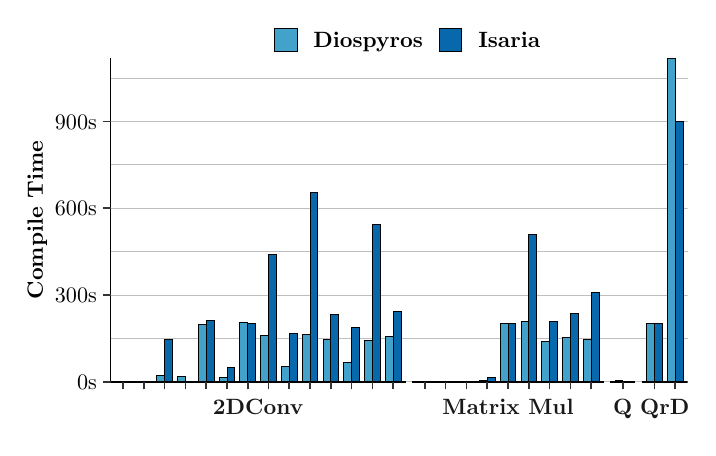 % Created by tikzDevice version 0.12.5 on 2023-09-07 14:11:56
% !TEX encoding = UTF-8 Unicode
\begin{tikzpicture}[x=1pt,y=1pt]
\definecolor{fillColor}{RGB}{255,255,255}
\path[use as bounding box,fill=fillColor,fill opacity=0.00] (0,0) rectangle (238.49,144.54);
\begin{scope}
\path[clip] (  0.00,  0.00) rectangle (238.49,144.54);
\definecolor{drawColor}{RGB}{255,255,255}
\definecolor{fillColor}{RGB}{255,255,255}

\path[draw=drawColor,line width= 0.6pt,line join=round,line cap=round,fill=fillColor] (  0.00,  0.00) rectangle (238.49,144.54);
\end{scope}
\begin{scope}
\path[clip] ( 29.93, 16.58) rectangle (238.49,133.51);
\definecolor{drawColor}{RGB}{190,190,190}

\path[draw=drawColor,line width= 0.4pt,line join=round,line cap=round] ( 29.93, 16.58) -- (447.05, 16.58);

\path[draw=drawColor,line width= 0.0pt,line join=round,line cap=round] ( 29.93, 32.25) -- (447.05, 32.25);

\path[draw=drawColor,line width= 0.4pt,line join=round,line cap=round] ( 29.93, 47.92) -- (447.05, 47.92);

\path[draw=drawColor,line width= 0.0pt,line join=round,line cap=round] ( 29.93, 63.59) -- (447.05, 63.59);

\path[draw=drawColor,line width= 0.4pt,line join=round,line cap=round] ( 29.93, 79.26) -- (447.05, 79.26);

\path[draw=drawColor,line width= 0.0pt,line join=round,line cap=round] ( 29.93, 94.93) -- (447.05, 94.93);

\path[draw=drawColor,line width= 0.4pt,line join=round,line cap=round] ( 29.93,110.60) -- (447.05,110.60);

\path[draw=drawColor,line width= 0.0pt,line join=round,line cap=round] ( 29.93,126.27) -- (447.05,126.27);
\end{scope}
\begin{scope}
\path[clip] ( 29.93, 16.58) rectangle (136.61,133.51);
\definecolor{drawColor}{RGB}{0,0,0}
\definecolor{fillColor}{RGB}{67,162,202}

\path[draw=drawColor,line width= 0.3pt,fill=fillColor] ( 31.62, 16.58) rectangle ( 34.44, 16.61);
\definecolor{fillColor}{RGB}{8,104,172}

\path[draw=drawColor,line width= 0.3pt,fill=fillColor] ( 34.44, 16.58) rectangle ( 37.25, 16.58);
\definecolor{fillColor}{RGB}{67,162,202}

\path[draw=drawColor,line width= 0.3pt,fill=fillColor] ( 39.13, 16.58) rectangle ( 41.95, 16.86);
\definecolor{fillColor}{RGB}{8,104,172}

\path[draw=drawColor,line width= 0.3pt,fill=fillColor] ( 41.95, 16.58) rectangle ( 44.77, 16.58);
\definecolor{fillColor}{RGB}{67,162,202}

\path[draw=drawColor,line width= 0.3pt,fill=fillColor] ( 46.64, 16.58) rectangle ( 49.46, 18.87);
\definecolor{fillColor}{RGB}{8,104,172}

\path[draw=drawColor,line width= 0.3pt,fill=fillColor] ( 49.46, 16.58) rectangle ( 52.28, 31.92);
\definecolor{fillColor}{RGB}{67,162,202}

\path[draw=drawColor,line width= 0.3pt,fill=fillColor] ( 54.16, 16.58) rectangle ( 56.97, 18.46);
\definecolor{fillColor}{RGB}{8,104,172}

\path[draw=drawColor,line width= 0.3pt,fill=fillColor] ( 56.97, 16.58) rectangle ( 59.79, 16.58);
\definecolor{fillColor}{RGB}{67,162,202}

\path[draw=drawColor,line width= 0.3pt,fill=fillColor] ( 61.67, 16.58) rectangle ( 64.49, 37.44);
\definecolor{fillColor}{RGB}{8,104,172}

\path[draw=drawColor,line width= 0.3pt,fill=fillColor] ( 64.49, 16.58) rectangle ( 67.30, 38.79);
\definecolor{fillColor}{RGB}{67,162,202}

\path[draw=drawColor,line width= 0.3pt,fill=fillColor] ( 69.18, 16.58) rectangle ( 72.00, 18.19);
\definecolor{fillColor}{RGB}{8,104,172}

\path[draw=drawColor,line width= 0.3pt,fill=fillColor] ( 72.00, 16.58) rectangle ( 74.82, 21.87);
\definecolor{fillColor}{RGB}{67,162,202}

\path[draw=drawColor,line width= 0.3pt,fill=fillColor] ( 76.69, 16.58) rectangle ( 79.51, 38.04);
\definecolor{fillColor}{RGB}{8,104,172}

\path[draw=drawColor,line width= 0.3pt,fill=fillColor] ( 79.51, 16.58) rectangle ( 82.33, 37.75);
\definecolor{fillColor}{RGB}{67,162,202}

\path[draw=drawColor,line width= 0.3pt,fill=fillColor] ( 84.21, 16.58) rectangle ( 87.02, 33.47);
\definecolor{fillColor}{RGB}{8,104,172}

\path[draw=drawColor,line width= 0.3pt,fill=fillColor] ( 87.02, 16.58) rectangle ( 89.84, 62.73);
\definecolor{fillColor}{RGB}{67,162,202}

\path[draw=drawColor,line width= 0.3pt,fill=fillColor] ( 91.72, 16.58) rectangle ( 94.54, 22.14);
\definecolor{fillColor}{RGB}{8,104,172}

\path[draw=drawColor,line width= 0.3pt,fill=fillColor] ( 94.54, 16.58) rectangle ( 97.35, 34.11);
\definecolor{fillColor}{RGB}{67,162,202}

\path[draw=drawColor,line width= 0.3pt,fill=fillColor] ( 99.23, 16.58) rectangle (102.05, 33.66);
\definecolor{fillColor}{RGB}{8,104,172}

\path[draw=drawColor,line width= 0.3pt,fill=fillColor] (102.05, 16.58) rectangle (104.87, 84.87);
\definecolor{fillColor}{RGB}{67,162,202}

\path[draw=drawColor,line width= 0.3pt,fill=fillColor] (106.74, 16.58) rectangle (109.56, 31.88);
\definecolor{fillColor}{RGB}{8,104,172}

\path[draw=drawColor,line width= 0.3pt,fill=fillColor] (109.56, 16.58) rectangle (112.38, 40.93);
\definecolor{fillColor}{RGB}{67,162,202}

\path[draw=drawColor,line width= 0.3pt,fill=fillColor] (114.26, 16.58) rectangle (117.07, 23.41);
\definecolor{fillColor}{RGB}{8,104,172}

\path[draw=drawColor,line width= 0.3pt,fill=fillColor] (117.07, 16.58) rectangle (119.89, 36.16);
\definecolor{fillColor}{RGB}{67,162,202}

\path[draw=drawColor,line width= 0.3pt,fill=fillColor] (121.77, 16.58) rectangle (124.59, 31.51);
\definecolor{fillColor}{RGB}{8,104,172}

\path[draw=drawColor,line width= 0.3pt,fill=fillColor] (124.59, 16.58) rectangle (127.40, 73.62);
\definecolor{fillColor}{RGB}{67,162,202}

\path[draw=drawColor,line width= 0.3pt,fill=fillColor] (129.28, 16.58) rectangle (132.10, 32.80);
\definecolor{fillColor}{RGB}{8,104,172}

\path[draw=drawColor,line width= 0.3pt,fill=fillColor] (132.10, 16.58) rectangle (134.92, 41.91);
\end{scope}
\begin{scope}
\path[clip] (139.02, 16.58) rectangle (208.13,133.51);
\definecolor{drawColor}{RGB}{0,0,0}
\definecolor{fillColor}{RGB}{67,162,202}

\path[draw=drawColor,line width= 0.3pt,fill=fillColor] (140.71, 16.58) rectangle (143.52, 16.58);
\definecolor{fillColor}{RGB}{8,104,172}

\path[draw=drawColor,line width= 0.3pt,fill=fillColor] (143.52, 16.58) rectangle (146.34, 16.58);
\definecolor{fillColor}{RGB}{67,162,202}

\path[draw=drawColor,line width= 0.3pt,fill=fillColor] (148.22, 16.58) rectangle (151.04, 16.59);
\definecolor{fillColor}{RGB}{8,104,172}

\path[draw=drawColor,line width= 0.3pt,fill=fillColor] (151.04, 16.58) rectangle (153.85, 16.58);
\definecolor{fillColor}{RGB}{67,162,202}

\path[draw=drawColor,line width= 0.3pt,fill=fillColor] (155.73, 16.58) rectangle (158.55, 16.62);
\definecolor{fillColor}{RGB}{8,104,172}

\path[draw=drawColor,line width= 0.3pt,fill=fillColor] (158.55, 16.58) rectangle (161.36, 16.58);
\definecolor{fillColor}{RGB}{67,162,202}

\path[draw=drawColor,line width= 0.3pt,fill=fillColor] (163.24, 16.58) rectangle (166.06, 16.91);
\definecolor{fillColor}{RGB}{8,104,172}

\path[draw=drawColor,line width= 0.3pt,fill=fillColor] (166.06, 16.58) rectangle (168.88, 18.14);
\definecolor{fillColor}{RGB}{67,162,202}

\path[draw=drawColor,line width= 0.3pt,fill=fillColor] (170.76, 16.58) rectangle (173.57, 37.52);
\definecolor{fillColor}{RGB}{8,104,172}

\path[draw=drawColor,line width= 0.3pt,fill=fillColor] (173.57, 16.58) rectangle (176.39, 37.72);
\definecolor{fillColor}{RGB}{67,162,202}

\path[draw=drawColor,line width= 0.3pt,fill=fillColor] (178.27, 16.58) rectangle (181.09, 38.52);
\definecolor{fillColor}{RGB}{8,104,172}

\path[draw=drawColor,line width= 0.3pt,fill=fillColor] (181.09, 16.58) rectangle (183.90, 69.95);
\definecolor{fillColor}{RGB}{67,162,202}

\path[draw=drawColor,line width= 0.3pt,fill=fillColor] (185.78, 16.58) rectangle (188.60, 31.07);
\definecolor{fillColor}{RGB}{8,104,172}

\path[draw=drawColor,line width= 0.3pt,fill=fillColor] (188.60, 16.58) rectangle (191.41, 38.24);
\definecolor{fillColor}{RGB}{67,162,202}

\path[draw=drawColor,line width= 0.3pt,fill=fillColor] (193.29, 16.58) rectangle (196.11, 32.48);
\definecolor{fillColor}{RGB}{8,104,172}

\path[draw=drawColor,line width= 0.3pt,fill=fillColor] (196.11, 16.58) rectangle (198.93, 41.44);
\definecolor{fillColor}{RGB}{67,162,202}

\path[draw=drawColor,line width= 0.3pt,fill=fillColor] (200.81, 16.58) rectangle (203.62, 31.95);
\definecolor{fillColor}{RGB}{8,104,172}

\path[draw=drawColor,line width= 0.3pt,fill=fillColor] (203.62, 16.58) rectangle (206.44, 48.83);
\end{scope}
\begin{scope}
\path[clip] (210.54, 16.58) rectangle (219.55,133.51);
\definecolor{drawColor}{RGB}{0,0,0}
\definecolor{fillColor}{RGB}{67,162,202}

\path[draw=drawColor,line width= 0.3pt,fill=fillColor] (212.23, 16.58) rectangle (215.05, 16.90);
\definecolor{fillColor}{RGB}{8,104,172}

\path[draw=drawColor,line width= 0.3pt,fill=fillColor] (215.05, 16.58) rectangle (217.86, 16.58);
\end{scope}
\begin{scope}
\path[clip] (221.96, 16.58) rectangle (238.49,133.51);
\definecolor{drawColor}{RGB}{0,0,0}
\definecolor{fillColor}{RGB}{67,162,202}

\path[draw=drawColor,line width= 0.3pt,fill=fillColor] (223.65, 16.58) rectangle (226.47, 37.83);
\definecolor{fillColor}{RGB}{8,104,172}

\path[draw=drawColor,line width= 0.3pt,fill=fillColor] (226.47, 16.58) rectangle (229.29, 37.73);
\definecolor{fillColor}{RGB}{67,162,202}

\path[draw=drawColor,line width= 0.3pt,fill=fillColor] (231.17, 16.58) rectangle (233.98,133.51);
\definecolor{fillColor}{RGB}{8,104,172}

\path[draw=drawColor,line width= 0.3pt,fill=fillColor] (233.98, 16.58) rectangle (236.80,110.70);
\end{scope}
\begin{scope}
\path[clip] ( 29.93,  0.00) rectangle (136.61, 11.08);
\definecolor{drawColor}{gray}{0.10}

\node[text=drawColor,anchor=base,inner sep=0pt, outer sep=0pt, scale=  0.80] at ( 83.27,  4.78) {\bfseries 2DConv};
\end{scope}
\begin{scope}
\path[clip] (139.02,  0.00) rectangle (208.13, 11.08);
\definecolor{drawColor}{gray}{0.10}

\node[text=drawColor,anchor=base,inner sep=0pt, outer sep=0pt, scale=  0.80] at (173.57,  4.78) {\bfseries Matrix Mul};
\end{scope}
\begin{scope}
\path[clip] (210.54,  0.00) rectangle (219.55, 11.08);
\definecolor{drawColor}{gray}{0.10}

\node[text=drawColor,anchor=base,inner sep=0pt, outer sep=0pt, scale=  0.80] at (215.05,  4.78) {\bfseries Q};
\end{scope}
\begin{scope}
\path[clip] (221.96,  0.00) rectangle (238.49, 11.08);
\definecolor{drawColor}{gray}{0.10}

\node[text=drawColor,anchor=base,inner sep=0pt, outer sep=0pt, scale=  0.80] at (230.23,  4.78) {\bfseries QrD};
\end{scope}
\begin{scope}
\path[clip] (  0.00,  0.00) rectangle (238.49,144.54);
\definecolor{drawColor}{RGB}{0,0,0}

\path[draw=drawColor,line width= 0.6pt,line join=round] ( 29.93, 16.58) --
	(136.61, 16.58);
\end{scope}
\begin{scope}
\path[clip] (  0.00,  0.00) rectangle (238.49,144.54);
\definecolor{drawColor}{gray}{0.20}

\path[draw=drawColor,line width= 0.6pt,line join=round] ( 34.44, 13.83) --
	( 34.44, 16.58);

\path[draw=drawColor,line width= 0.6pt,line join=round] ( 41.95, 13.83) --
	( 41.95, 16.58);

\path[draw=drawColor,line width= 0.6pt,line join=round] ( 49.46, 13.83) --
	( 49.46, 16.58);

\path[draw=drawColor,line width= 0.6pt,line join=round] ( 56.97, 13.83) --
	( 56.97, 16.58);

\path[draw=drawColor,line width= 0.6pt,line join=round] ( 64.49, 13.83) --
	( 64.49, 16.58);

\path[draw=drawColor,line width= 0.6pt,line join=round] ( 72.00, 13.83) --
	( 72.00, 16.58);

\path[draw=drawColor,line width= 0.6pt,line join=round] ( 79.51, 13.83) --
	( 79.51, 16.58);

\path[draw=drawColor,line width= 0.6pt,line join=round] ( 87.02, 13.83) --
	( 87.02, 16.58);

\path[draw=drawColor,line width= 0.6pt,line join=round] ( 94.54, 13.83) --
	( 94.54, 16.58);

\path[draw=drawColor,line width= 0.6pt,line join=round] (102.05, 13.83) --
	(102.05, 16.58);

\path[draw=drawColor,line width= 0.6pt,line join=round] (109.56, 13.83) --
	(109.56, 16.58);

\path[draw=drawColor,line width= 0.6pt,line join=round] (117.07, 13.83) --
	(117.07, 16.58);

\path[draw=drawColor,line width= 0.6pt,line join=round] (124.59, 13.83) --
	(124.59, 16.58);

\path[draw=drawColor,line width= 0.6pt,line join=round] (132.10, 13.83) --
	(132.10, 16.58);
\end{scope}
\begin{scope}
\path[clip] (  0.00,  0.00) rectangle (238.49,144.54);
\definecolor{drawColor}{RGB}{0,0,0}

\path[draw=drawColor,line width= 0.6pt,line join=round] (139.02, 16.58) --
	(208.13, 16.58);
\end{scope}
\begin{scope}
\path[clip] (  0.00,  0.00) rectangle (238.49,144.54);
\definecolor{drawColor}{gray}{0.20}

\path[draw=drawColor,line width= 0.6pt,line join=round] (143.52, 13.83) --
	(143.52, 16.58);

\path[draw=drawColor,line width= 0.6pt,line join=round] (151.04, 13.83) --
	(151.04, 16.58);

\path[draw=drawColor,line width= 0.6pt,line join=round] (158.55, 13.83) --
	(158.55, 16.58);

\path[draw=drawColor,line width= 0.6pt,line join=round] (166.06, 13.83) --
	(166.06, 16.58);

\path[draw=drawColor,line width= 0.6pt,line join=round] (173.57, 13.83) --
	(173.57, 16.58);

\path[draw=drawColor,line width= 0.6pt,line join=round] (181.09, 13.83) --
	(181.09, 16.58);

\path[draw=drawColor,line width= 0.6pt,line join=round] (188.60, 13.83) --
	(188.60, 16.58);

\path[draw=drawColor,line width= 0.6pt,line join=round] (196.11, 13.83) --
	(196.11, 16.58);

\path[draw=drawColor,line width= 0.6pt,line join=round] (203.62, 13.83) --
	(203.62, 16.58);
\end{scope}
\begin{scope}
\path[clip] (  0.00,  0.00) rectangle (238.49,144.54);
\definecolor{drawColor}{RGB}{0,0,0}

\path[draw=drawColor,line width= 0.6pt,line join=round] (210.54, 16.58) --
	(219.55, 16.58);
\end{scope}
\begin{scope}
\path[clip] (  0.00,  0.00) rectangle (238.49,144.54);
\definecolor{drawColor}{gray}{0.20}

\path[draw=drawColor,line width= 0.6pt,line join=round] (215.05, 13.83) --
	(215.05, 16.58);
\end{scope}
\begin{scope}
\path[clip] (  0.00,  0.00) rectangle (238.49,144.54);
\definecolor{drawColor}{RGB}{0,0,0}

\path[draw=drawColor,line width= 0.6pt,line join=round] (221.96, 16.58) --
	(238.49, 16.58);
\end{scope}
\begin{scope}
\path[clip] (  0.00,  0.00) rectangle (238.49,144.54);
\definecolor{drawColor}{gray}{0.20}

\path[draw=drawColor,line width= 0.6pt,line join=round] (226.47, 13.83) --
	(226.47, 16.58);

\path[draw=drawColor,line width= 0.6pt,line join=round] (233.98, 13.83) --
	(233.98, 16.58);
\end{scope}
\begin{scope}
\path[clip] (  0.00,  0.00) rectangle (238.49,144.54);
\definecolor{drawColor}{RGB}{0,0,0}

\path[draw=drawColor,line width= 0.6pt,line join=round] ( 29.93, 16.58) --
	( 29.93,133.51);
\end{scope}
\begin{scope}
\path[clip] (  0.00,  0.00) rectangle (238.49,144.54);
\definecolor{drawColor}{RGB}{0,0,0}

\node[text=drawColor,anchor=base east,inner sep=0pt, outer sep=0pt, scale=  0.80] at ( 24.98, 13.82) {0s};

\node[text=drawColor,anchor=base east,inner sep=0pt, outer sep=0pt, scale=  0.80] at ( 24.98, 45.16) {300s};

\node[text=drawColor,anchor=base east,inner sep=0pt, outer sep=0pt, scale=  0.80] at ( 24.98, 76.50) {600s};

\node[text=drawColor,anchor=base east,inner sep=0pt, outer sep=0pt, scale=  0.80] at ( 24.98,107.85) {900s};
\end{scope}
\begin{scope}
\path[clip] (  0.00,  0.00) rectangle (238.49,144.54);
\definecolor{drawColor}{gray}{0.20}

\path[draw=drawColor,line width= 0.6pt,line join=round] ( 27.18, 16.58) --
	( 29.93, 16.58);

\path[draw=drawColor,line width= 0.6pt,line join=round] ( 27.18, 47.92) --
	( 29.93, 47.92);

\path[draw=drawColor,line width= 0.6pt,line join=round] ( 27.18, 79.26) --
	( 29.93, 79.26);

\path[draw=drawColor,line width= 0.6pt,line join=round] ( 27.18,110.60) --
	( 29.93,110.60);
\end{scope}
\begin{scope}
\path[clip] (  0.00,  0.00) rectangle (238.49,144.54);
\definecolor{drawColor}{RGB}{0,0,0}

\node[text=drawColor,rotate= 90.00,anchor=base,inner sep=0pt, outer sep=0pt, scale=  0.80] at (  5.52, 75.04) {\bfseries Compile Time};
\end{scope}
\begin{scope}
\path[clip] (  0.00,  0.00) rectangle (238.49,144.54);
\definecolor{drawColor}{RGB}{0,0,0}
\definecolor{fillColor}{RGB}{67,162,202}

\path[draw=drawColor,line width= 0.3pt,fill=fillColor] ( 89.12,135.93) rectangle ( 97.30,144.11);
\end{scope}
\begin{scope}
\path[clip] (  0.00,  0.00) rectangle (238.49,144.54);
\definecolor{drawColor}{RGB}{0,0,0}
\definecolor{fillColor}{RGB}{8,104,172}

\path[draw=drawColor,line width= 0.3pt,fill=fillColor] (148.72,135.93) rectangle (156.90,144.11);
\end{scope}
\begin{scope}
\path[clip] (  0.00,  0.00) rectangle (238.49,144.54);
\definecolor{drawColor}{RGB}{0,0,0}

\node[text=drawColor,anchor=base west,inner sep=0pt, outer sep=0pt, scale=  0.80] at (103.23,137.26) {\bfseries Diospyros};
\end{scope}
\begin{scope}
\path[clip] (  0.00,  0.00) rectangle (238.49,144.54);
\definecolor{drawColor}{RGB}{0,0,0}

\node[text=drawColor,anchor=base west,inner sep=0pt, outer sep=0pt, scale=  0.80] at (162.82,137.26) {\bfseries Isaria};
\end{scope}
\end{tikzpicture}
